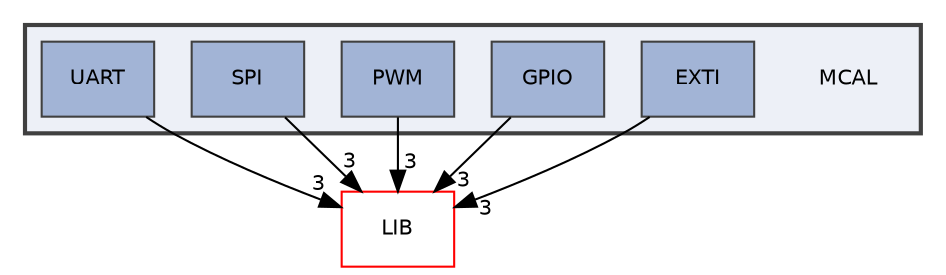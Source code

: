 digraph "MCAL"
{
 // LATEX_PDF_SIZE
  edge [fontname="Helvetica",fontsize="10",labelfontname="Helvetica",labelfontsize="10"];
  node [fontname="Helvetica",fontsize="10",shape=record];
  compound=true
  subgraph clusterdir_aeef58f5a946ad8e66cca46db86d7cf5 {
    graph [ bgcolor="#edf0f7", pencolor="grey25", style="filled,bold,", label="", fontname="Helvetica", fontsize="10", URL="dir_aeef58f5a946ad8e66cca46db86d7cf5.html"]
    dir_aeef58f5a946ad8e66cca46db86d7cf5 [shape=plaintext, label="MCAL"];
  dir_f2a13628bf56f4fc48e8de879073e0ba [shape=box, label="EXTI", style="filled,", fillcolor="#a2b4d6", color="grey25", URL="dir_f2a13628bf56f4fc48e8de879073e0ba.html"];
  dir_33fb4411f5363bf027e37e14b4be17e2 [shape=box, label="GPIO", style="filled,", fillcolor="#a2b4d6", color="grey25", URL="dir_33fb4411f5363bf027e37e14b4be17e2.html"];
  dir_b668276d74a80fb6e2a8dffa70e2fa3d [shape=box, label="PWM", style="filled,", fillcolor="#a2b4d6", color="grey25", URL="dir_b668276d74a80fb6e2a8dffa70e2fa3d.html"];
  dir_d1708a21a9fb3c8e4cca52a98879da8b [shape=box, label="SPI", style="filled,", fillcolor="#a2b4d6", color="grey25", URL="dir_d1708a21a9fb3c8e4cca52a98879da8b.html"];
  dir_4e447a2620029edefb59df87ab506147 [shape=box, label="UART", style="filled,", fillcolor="#a2b4d6", color="grey25", URL="dir_4e447a2620029edefb59df87ab506147.html"];
  }
  dir_c49787b21523dfcd643eafa322448430 [shape=box, label="LIB", style="", fillcolor="#edf0f7", color="red", URL="dir_c49787b21523dfcd643eafa322448430.html"];
  dir_f2a13628bf56f4fc48e8de879073e0ba->dir_c49787b21523dfcd643eafa322448430 [headlabel="3", labeldistance=1.5 headhref="dir_000002_000007.html"];
  dir_33fb4411f5363bf027e37e14b4be17e2->dir_c49787b21523dfcd643eafa322448430 [headlabel="3", labeldistance=1.5 headhref="dir_000004_000007.html"];
  dir_b668276d74a80fb6e2a8dffa70e2fa3d->dir_c49787b21523dfcd643eafa322448430 [headlabel="3", labeldistance=1.5 headhref="dir_000011_000007.html"];
  dir_d1708a21a9fb3c8e4cca52a98879da8b->dir_c49787b21523dfcd643eafa322448430 [headlabel="3", labeldistance=1.5 headhref="dir_000013_000007.html"];
  dir_4e447a2620029edefb59df87ab506147->dir_c49787b21523dfcd643eafa322448430 [headlabel="3", labeldistance=1.5 headhref="dir_000015_000007.html"];
}

